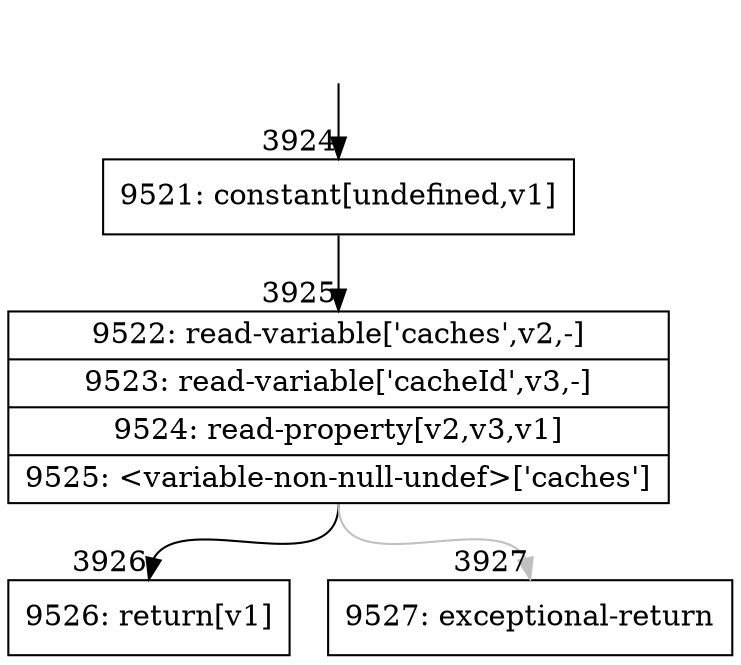 digraph {
rankdir="TD"
BB_entry331[shape=none,label=""];
BB_entry331 -> BB3924 [tailport=s, headport=n, headlabel="    3924"]
BB3924 [shape=record label="{9521: constant[undefined,v1]}" ] 
BB3924 -> BB3925 [tailport=s, headport=n, headlabel="      3925"]
BB3925 [shape=record label="{9522: read-variable['caches',v2,-]|9523: read-variable['cacheId',v3,-]|9524: read-property[v2,v3,v1]|9525: \<variable-non-null-undef\>['caches']}" ] 
BB3925 -> BB3926 [tailport=s, headport=n, headlabel="      3926"]
BB3925 -> BB3927 [tailport=s, headport=n, color=gray, headlabel="      3927"]
BB3926 [shape=record label="{9526: return[v1]}" ] 
BB3927 [shape=record label="{9527: exceptional-return}" ] 
//#$~ 6047
}
